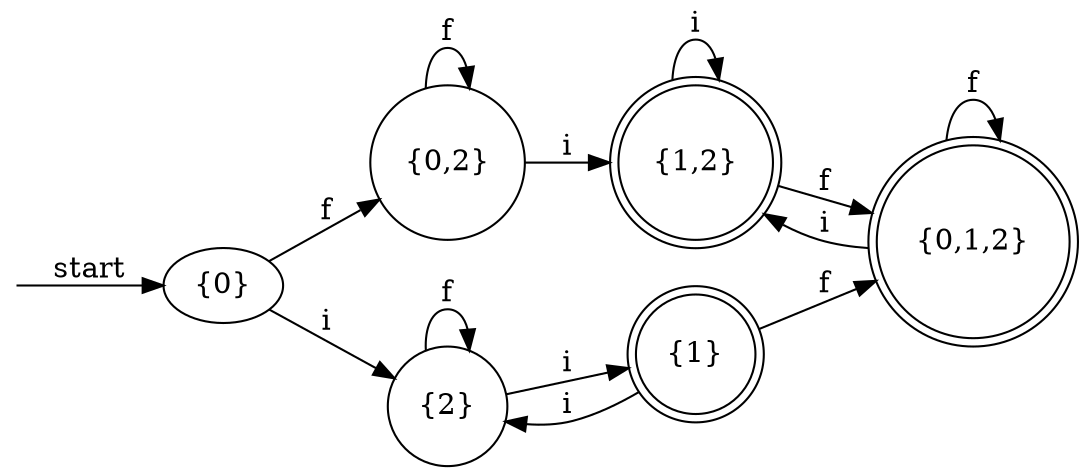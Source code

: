digraph dfa {
    rankdir = LR;
    __start [style = invis, shape = point];
    __start -> "{0}" [ label = "start" ];
    node [shape = doublecircle]; "{1}" "{0,1,2}" "{1,2}"
    node [shape = circle];
    "{0}" -> "{0,2}" [ label = "f" ];
    "{0}" -> "{2}" [ label = "i" ];
    "{0,2}" -> "{0,2}" [ label = "f" ];
    "{0,2}" -> "{1,2}" [ label = "i" ];
    "{2}" -> "{2}" [ label = "f" ];
    "{2}" -> "{1}" [ label = "i" ];
    "{1}" -> "{0,1,2}" [ label = "f" ];
    "{1}" -> "{2}" [ label = "i" ];
    "{0,1,2}" -> "{0,1,2}" [ label = "f" ];
    "{0,1,2}" -> "{1,2}" [ label = "i" ];
    "{1,2}" -> "{0,1,2}" [ label = "f" ];
    "{1,2}" -> "{1,2}" [ label = "i" ];
}
